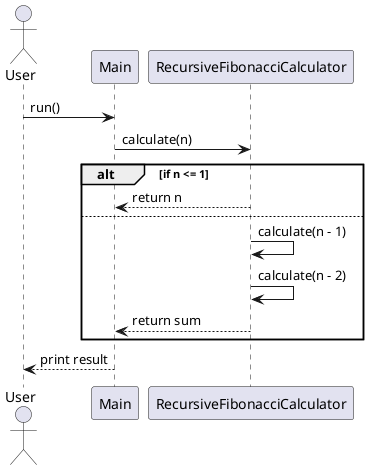 @startuml RecursiveFibonacciSequence

actor User
participant "Main" as Main
participant "RecursiveFibonacciCalculator" as Recursive

User -> Main : run()
Main -> Recursive : calculate(n)
alt if n <= 1
    Recursive --> Main : return n
else
    Recursive -> Recursive : calculate(n - 1)
    Recursive -> Recursive : calculate(n - 2)
    Recursive --> Main : return sum
end
Main --> User : print result

@enduml

